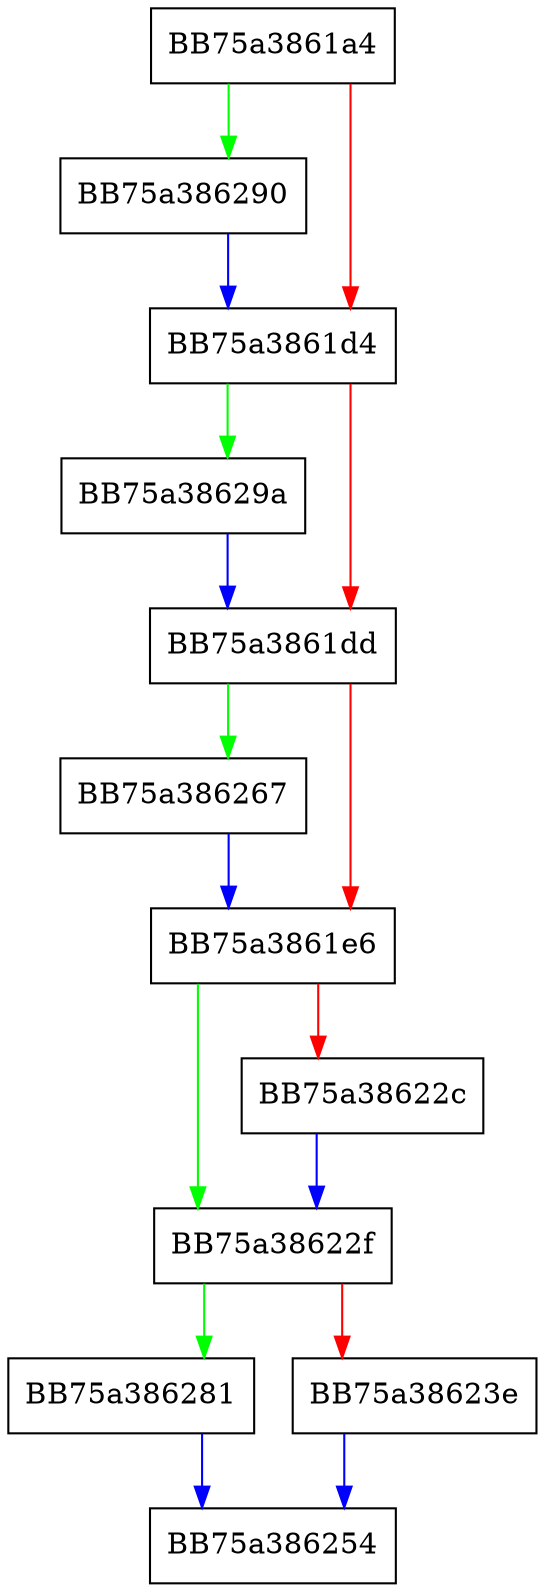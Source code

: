 digraph PushString {
  node [shape="box"];
  graph [splines=ortho];
  BB75a3861a4 -> BB75a386290 [color="green"];
  BB75a3861a4 -> BB75a3861d4 [color="red"];
  BB75a3861d4 -> BB75a38629a [color="green"];
  BB75a3861d4 -> BB75a3861dd [color="red"];
  BB75a3861dd -> BB75a386267 [color="green"];
  BB75a3861dd -> BB75a3861e6 [color="red"];
  BB75a3861e6 -> BB75a38622f [color="green"];
  BB75a3861e6 -> BB75a38622c [color="red"];
  BB75a38622c -> BB75a38622f [color="blue"];
  BB75a38622f -> BB75a386281 [color="green"];
  BB75a38622f -> BB75a38623e [color="red"];
  BB75a38623e -> BB75a386254 [color="blue"];
  BB75a386267 -> BB75a3861e6 [color="blue"];
  BB75a386281 -> BB75a386254 [color="blue"];
  BB75a386290 -> BB75a3861d4 [color="blue"];
  BB75a38629a -> BB75a3861dd [color="blue"];
}